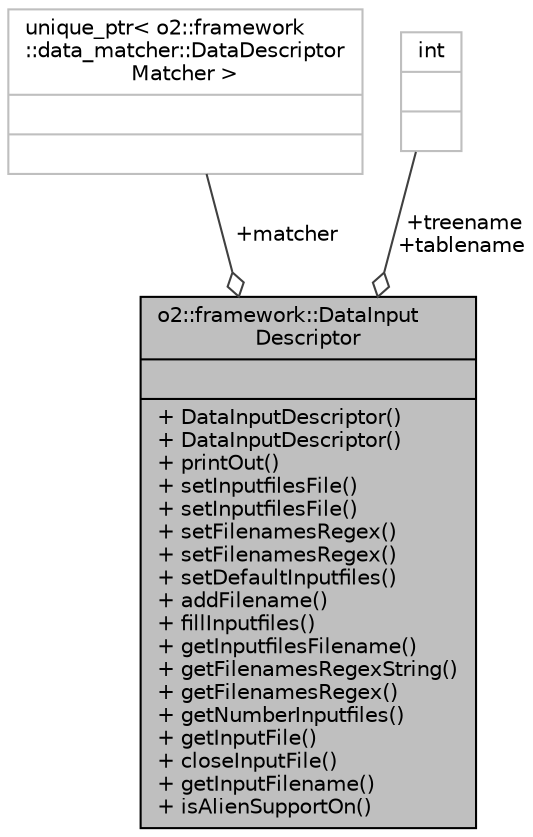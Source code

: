 digraph "o2::framework::DataInputDescriptor"
{
 // INTERACTIVE_SVG=YES
  bgcolor="transparent";
  edge [fontname="Helvetica",fontsize="10",labelfontname="Helvetica",labelfontsize="10"];
  node [fontname="Helvetica",fontsize="10",shape=record];
  Node1 [label="{o2::framework::DataInput\lDescriptor\n||+ DataInputDescriptor()\l+ DataInputDescriptor()\l+ printOut()\l+ setInputfilesFile()\l+ setInputfilesFile()\l+ setFilenamesRegex()\l+ setFilenamesRegex()\l+ setDefaultInputfiles()\l+ addFilename()\l+ fillInputfiles()\l+ getInputfilesFilename()\l+ getFilenamesRegexString()\l+ getFilenamesRegex()\l+ getNumberInputfiles()\l+ getInputFile()\l+ closeInputFile()\l+ getInputFilename()\l+ isAlienSupportOn()\l}",height=0.2,width=0.4,color="black", fillcolor="grey75", style="filled", fontcolor="black"];
  Node2 -> Node1 [color="grey25",fontsize="10",style="solid",label=" +matcher" ,arrowhead="odiamond",fontname="Helvetica"];
  Node2 [label="{unique_ptr\< o2::framework\l::data_matcher::DataDescriptor\lMatcher \>\n||}",height=0.2,width=0.4,color="grey75"];
  Node3 -> Node1 [color="grey25",fontsize="10",style="solid",label=" +treename\n+tablename" ,arrowhead="odiamond",fontname="Helvetica"];
  Node3 [label="{int\n||}",height=0.2,width=0.4,color="grey75"];
}
